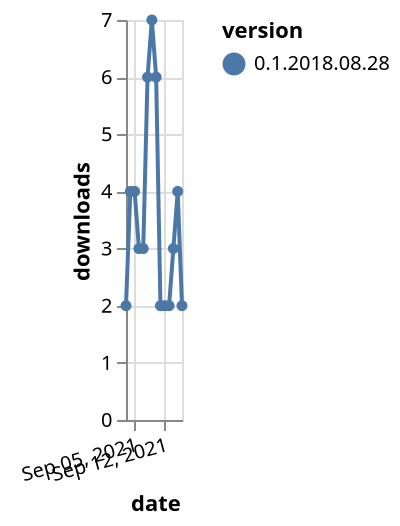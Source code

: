 {"$schema": "https://vega.github.io/schema/vega-lite/v5.json", "description": "A simple bar chart with embedded data.", "data": {"values": [{"date": "2021-09-03", "total": 5336, "delta": 2, "version": "0.1.2018.08.28"}, {"date": "2021-09-04", "total": 5340, "delta": 4, "version": "0.1.2018.08.28"}, {"date": "2021-09-05", "total": 5344, "delta": 4, "version": "0.1.2018.08.28"}, {"date": "2021-09-06", "total": 5347, "delta": 3, "version": "0.1.2018.08.28"}, {"date": "2021-09-07", "total": 5350, "delta": 3, "version": "0.1.2018.08.28"}, {"date": "2021-09-08", "total": 5356, "delta": 6, "version": "0.1.2018.08.28"}, {"date": "2021-09-09", "total": 5363, "delta": 7, "version": "0.1.2018.08.28"}, {"date": "2021-09-10", "total": 5369, "delta": 6, "version": "0.1.2018.08.28"}, {"date": "2021-09-11", "total": 5371, "delta": 2, "version": "0.1.2018.08.28"}, {"date": "2021-09-12", "total": 5373, "delta": 2, "version": "0.1.2018.08.28"}, {"date": "2021-09-13", "total": 5375, "delta": 2, "version": "0.1.2018.08.28"}, {"date": "2021-09-14", "total": 5378, "delta": 3, "version": "0.1.2018.08.28"}, {"date": "2021-09-15", "total": 5382, "delta": 4, "version": "0.1.2018.08.28"}, {"date": "2021-09-16", "total": 5384, "delta": 2, "version": "0.1.2018.08.28"}]}, "width": "container", "mark": {"type": "line", "point": {"filled": true}}, "encoding": {"x": {"field": "date", "type": "temporal", "timeUnit": "yearmonthdate", "title": "date", "axis": {"labelAngle": -15}}, "y": {"field": "delta", "type": "quantitative", "title": "downloads"}, "color": {"field": "version", "type": "nominal"}, "tooltip": {"field": "delta"}}}